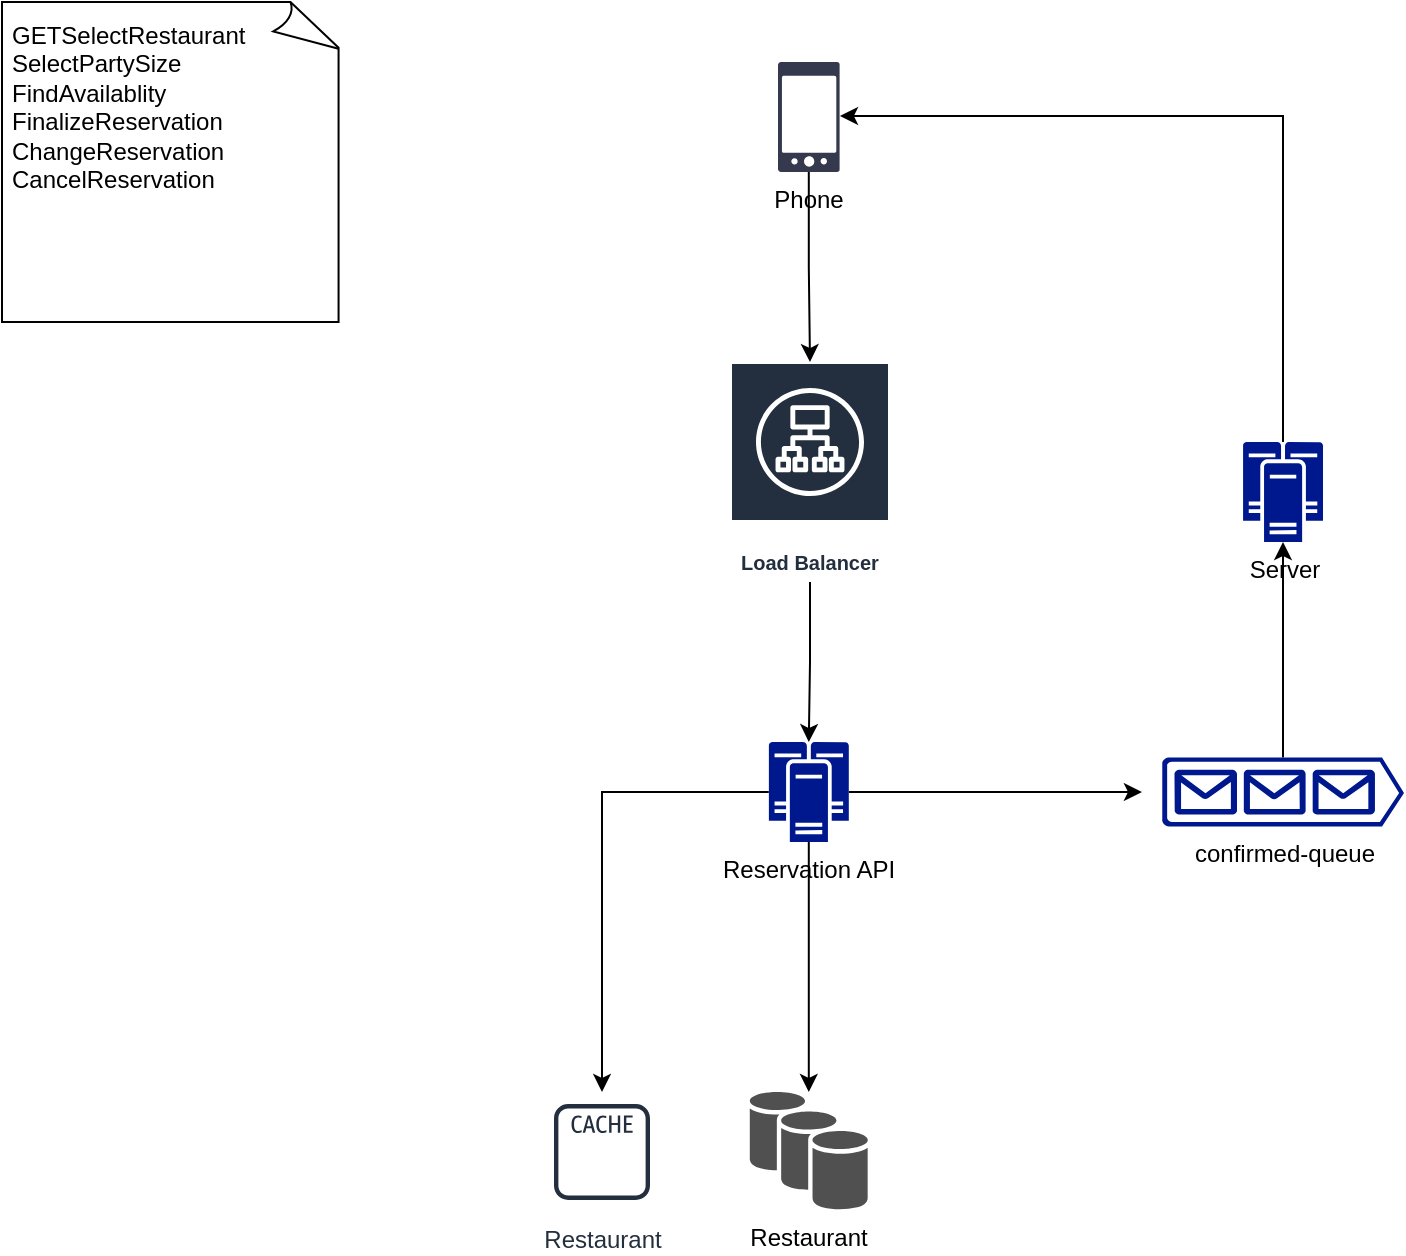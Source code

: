 <mxfile version="24.1.0" type="github" pages="2">
  <diagram id="oNK5iG2GSj58y9uouhJK" name="reservation">
    <mxGraphModel dx="1426" dy="785" grid="1" gridSize="10" guides="1" tooltips="1" connect="1" arrows="1" fold="1" page="1" pageScale="1" pageWidth="827" pageHeight="1169" math="0" shadow="0">
      <root>
        <mxCell id="0" />
        <mxCell id="1" parent="0" />
        <mxCell id="malOH9Rl9pckV-ilhNUJ-1" value="GETSelectRestaurant&lt;div&gt;SelectPartySize&lt;/div&gt;&lt;div&gt;FindAvailablity&lt;/div&gt;&lt;div&gt;FinalizeReservation&lt;br&gt;Change&lt;span style=&quot;background-color: initial;&quot;&gt;Reservation&lt;/span&gt;&lt;/div&gt;&lt;div&gt;&lt;span style=&quot;background-color: initial;&quot;&gt;Cancel&lt;/span&gt;&lt;span style=&quot;background-color: initial;&quot;&gt;Reservation&lt;/span&gt;&lt;/div&gt;" style="whiteSpace=wrap;html=1;shape=mxgraph.basic.document;align=left;verticalAlign=top;spacingTop=0;spacing=5;" parent="1" vertex="1">
          <mxGeometry x="10" y="10" width="170" height="160" as="geometry" />
        </mxCell>
        <mxCell id="52DcFu_mwXOGBancipFE-1" style="edgeStyle=orthogonalEdgeStyle;rounded=0;orthogonalLoop=1;jettySize=auto;html=1;" parent="1" source="52DcFu_mwXOGBancipFE-2" target="52DcFu_mwXOGBancipFE-5" edge="1">
          <mxGeometry relative="1" as="geometry" />
        </mxCell>
        <mxCell id="52DcFu_mwXOGBancipFE-2" value="Phone" style="sketch=0;html=1;aspect=fixed;strokeColor=none;shadow=0;fillColor=#35394D;verticalAlign=top;labelPosition=center;verticalLabelPosition=bottom;shape=mxgraph.gcp2.phone_android" parent="1" vertex="1">
          <mxGeometry x="398.0" y="40" width="30.8" height="55" as="geometry" />
        </mxCell>
        <mxCell id="Kl5anY7_5xA3Xo3KTTPu-3" style="edgeStyle=orthogonalEdgeStyle;rounded=0;orthogonalLoop=1;jettySize=auto;html=1;" parent="1" source="52DcFu_mwXOGBancipFE-3" target="Kl5anY7_5xA3Xo3KTTPu-2" edge="1">
          <mxGeometry relative="1" as="geometry" />
        </mxCell>
        <mxCell id="Kl5anY7_5xA3Xo3KTTPu-4" style="edgeStyle=orthogonalEdgeStyle;rounded=0;orthogonalLoop=1;jettySize=auto;html=1;" parent="1" source="52DcFu_mwXOGBancipFE-3" target="Kl5anY7_5xA3Xo3KTTPu-1" edge="1">
          <mxGeometry relative="1" as="geometry" />
        </mxCell>
        <mxCell id="52DcFu_mwXOGBancipFE-3" value="Reservation API" style="sketch=0;aspect=fixed;pointerEvents=1;shadow=0;dashed=0;html=1;strokeColor=none;labelPosition=center;verticalLabelPosition=bottom;verticalAlign=top;align=center;fillColor=#00188D;shape=mxgraph.mscae.enterprise.cluster_server" parent="1" vertex="1">
          <mxGeometry x="393.4" y="380.0" width="40" height="50" as="geometry" />
        </mxCell>
        <mxCell id="52DcFu_mwXOGBancipFE-4" style="edgeStyle=orthogonalEdgeStyle;rounded=0;orthogonalLoop=1;jettySize=auto;html=1;" parent="1" source="52DcFu_mwXOGBancipFE-5" target="52DcFu_mwXOGBancipFE-3" edge="1">
          <mxGeometry relative="1" as="geometry" />
        </mxCell>
        <mxCell id="52DcFu_mwXOGBancipFE-5" value="Load Balancer" style="sketch=0;outlineConnect=0;fontColor=#232F3E;gradientColor=none;strokeColor=#ffffff;fillColor=#232F3E;dashed=0;verticalLabelPosition=middle;verticalAlign=bottom;align=center;html=1;whiteSpace=wrap;fontSize=10;fontStyle=1;spacing=3;shape=mxgraph.aws4.productIcon;prIcon=mxgraph.aws4.application_load_balancer;" parent="1" vertex="1">
          <mxGeometry x="374" y="190" width="80" height="110" as="geometry" />
        </mxCell>
        <mxCell id="52DcFu_mwXOGBancipFE-11" style="edgeStyle=orthogonalEdgeStyle;rounded=0;orthogonalLoop=1;jettySize=auto;html=1;" parent="1" source="52DcFu_mwXOGBancipFE-7" target="52DcFu_mwXOGBancipFE-10" edge="1">
          <mxGeometry relative="1" as="geometry" />
        </mxCell>
        <mxCell id="52DcFu_mwXOGBancipFE-7" value="confirmed-queue" style="sketch=0;aspect=fixed;pointerEvents=1;shadow=0;dashed=0;html=1;strokeColor=none;labelPosition=center;verticalLabelPosition=bottom;verticalAlign=top;align=center;fillColor=#00188D;shape=mxgraph.azure.queue_generic" parent="1" vertex="1">
          <mxGeometry x="590" y="387.7" width="121" height="34.6" as="geometry" />
        </mxCell>
        <mxCell id="52DcFu_mwXOGBancipFE-9" style="edgeStyle=orthogonalEdgeStyle;rounded=0;orthogonalLoop=1;jettySize=auto;html=1;entryX=-0.083;entryY=0.5;entryDx=0;entryDy=0;entryPerimeter=0;" parent="1" source="52DcFu_mwXOGBancipFE-3" target="52DcFu_mwXOGBancipFE-7" edge="1">
          <mxGeometry relative="1" as="geometry" />
        </mxCell>
        <mxCell id="52DcFu_mwXOGBancipFE-10" value="Server" style="sketch=0;aspect=fixed;pointerEvents=1;shadow=0;dashed=0;html=1;strokeColor=none;labelPosition=center;verticalLabelPosition=bottom;verticalAlign=top;align=center;fillColor=#00188D;shape=mxgraph.mscae.enterprise.cluster_server" parent="1" vertex="1">
          <mxGeometry x="630.5" y="230.0" width="40" height="50" as="geometry" />
        </mxCell>
        <mxCell id="52DcFu_mwXOGBancipFE-14" style="edgeStyle=orthogonalEdgeStyle;rounded=0;orthogonalLoop=1;jettySize=auto;html=1;entryX=1.006;entryY=0.491;entryDx=0;entryDy=0;entryPerimeter=0;exitX=0.5;exitY=0;exitDx=0;exitDy=0;exitPerimeter=0;" parent="1" source="52DcFu_mwXOGBancipFE-10" target="52DcFu_mwXOGBancipFE-2" edge="1">
          <mxGeometry relative="1" as="geometry">
            <mxPoint x="720" y="130" as="sourcePoint" />
            <Array as="points">
              <mxPoint x="651" y="67" />
            </Array>
          </mxGeometry>
        </mxCell>
        <mxCell id="Kl5anY7_5xA3Xo3KTTPu-1" value="Restaurant" style="sketch=0;shadow=0;dashed=0;html=1;strokeColor=none;fillColor=#505050;labelPosition=center;verticalLabelPosition=bottom;verticalAlign=top;outlineConnect=0;align=center;shape=mxgraph.office.databases.database_availability_group;" parent="1" vertex="1">
          <mxGeometry x="383.9" y="555" width="59" height="59" as="geometry" />
        </mxCell>
        <mxCell id="Kl5anY7_5xA3Xo3KTTPu-2" value="Restaurant" style="sketch=0;outlineConnect=0;fontColor=#232F3E;gradientColor=none;strokeColor=#232F3E;fillColor=#ffffff;dashed=0;verticalLabelPosition=bottom;verticalAlign=top;align=center;html=1;fontSize=12;fontStyle=0;aspect=fixed;shape=mxgraph.aws4.resourceIcon;resIcon=mxgraph.aws4.cache_node;" parent="1" vertex="1">
          <mxGeometry x="280" y="555" width="60" height="60" as="geometry" />
        </mxCell>
      </root>
    </mxGraphModel>
  </diagram>
  <diagram name="restaurant" id="hVH29eCqh8GMt-BRrolz">
    <mxGraphModel dx="1426" dy="785" grid="1" gridSize="10" guides="1" tooltips="1" connect="1" arrows="1" fold="1" page="1" pageScale="1" pageWidth="827" pageHeight="1169" math="0" shadow="0">
      <root>
        <mxCell id="0" />
        <mxCell id="1" parent="0" />
        <mxCell id="tqI2AkwO1w9rWqSw4d4B-5" style="edgeStyle=orthogonalEdgeStyle;rounded=0;orthogonalLoop=1;jettySize=auto;html=1;" edge="1" parent="1" source="tqI2AkwO1w9rWqSw4d4B-1" target="tqI2AkwO1w9rWqSw4d4B-4">
          <mxGeometry relative="1" as="geometry" />
        </mxCell>
        <mxCell id="tqI2AkwO1w9rWqSw4d4B-1" value="Phone" style="sketch=0;html=1;aspect=fixed;strokeColor=none;shadow=0;fillColor=#35394D;verticalAlign=top;labelPosition=center;verticalLabelPosition=bottom;shape=mxgraph.gcp2.phone_android" vertex="1" parent="1">
          <mxGeometry x="398.0" y="40" width="30.8" height="55" as="geometry" />
        </mxCell>
        <mxCell id="tqI2AkwO1w9rWqSw4d4B-3" value="Server" style="sketch=0;aspect=fixed;pointerEvents=1;shadow=0;dashed=0;html=1;strokeColor=none;labelPosition=center;verticalLabelPosition=bottom;verticalAlign=top;align=center;fillColor=#00188D;shape=mxgraph.mscae.enterprise.cluster_server" vertex="1" parent="1">
          <mxGeometry x="393.4" y="380.0" width="40" height="50" as="geometry" />
        </mxCell>
        <mxCell id="tqI2AkwO1w9rWqSw4d4B-6" style="edgeStyle=orthogonalEdgeStyle;rounded=0;orthogonalLoop=1;jettySize=auto;html=1;" edge="1" parent="1" source="tqI2AkwO1w9rWqSw4d4B-4" target="tqI2AkwO1w9rWqSw4d4B-3">
          <mxGeometry relative="1" as="geometry" />
        </mxCell>
        <mxCell id="tqI2AkwO1w9rWqSw4d4B-4" value="Load Balancer" style="sketch=0;outlineConnect=0;fontColor=#232F3E;gradientColor=none;strokeColor=#ffffff;fillColor=#232F3E;dashed=0;verticalLabelPosition=middle;verticalAlign=bottom;align=center;html=1;whiteSpace=wrap;fontSize=10;fontStyle=1;spacing=3;shape=mxgraph.aws4.productIcon;prIcon=mxgraph.aws4.application_load_balancer;" vertex="1" parent="1">
          <mxGeometry x="374" y="190" width="80" height="110" as="geometry" />
        </mxCell>
        <mxCell id="Kn9upwQw9r-DEN8-DV8z-1" value="Docs" style="whiteSpace=wrap;html=1;shape=mxgraph.basic.document;align=left;verticalAlign=top;spacingTop=0;spacing=5;" vertex="1" parent="1">
          <mxGeometry x="10" y="10" width="220" height="190" as="geometry" />
        </mxCell>
      </root>
    </mxGraphModel>
  </diagram>
</mxfile>
